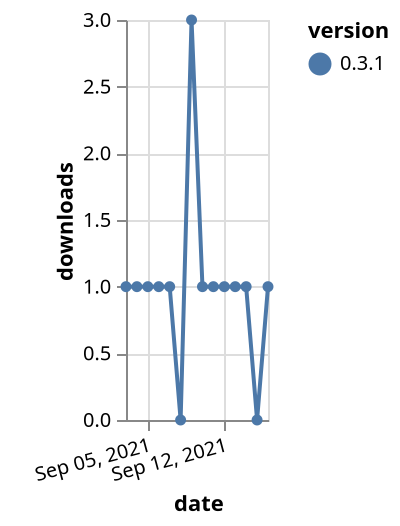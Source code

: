 {"$schema": "https://vega.github.io/schema/vega-lite/v5.json", "description": "A simple bar chart with embedded data.", "data": {"values": [{"date": "2021-09-03", "total": 247, "delta": 1, "version": "0.3.1"}, {"date": "2021-09-04", "total": 248, "delta": 1, "version": "0.3.1"}, {"date": "2021-09-05", "total": 249, "delta": 1, "version": "0.3.1"}, {"date": "2021-09-06", "total": 250, "delta": 1, "version": "0.3.1"}, {"date": "2021-09-07", "total": 251, "delta": 1, "version": "0.3.1"}, {"date": "2021-09-08", "total": 251, "delta": 0, "version": "0.3.1"}, {"date": "2021-09-09", "total": 254, "delta": 3, "version": "0.3.1"}, {"date": "2021-09-10", "total": 255, "delta": 1, "version": "0.3.1"}, {"date": "2021-09-11", "total": 256, "delta": 1, "version": "0.3.1"}, {"date": "2021-09-12", "total": 257, "delta": 1, "version": "0.3.1"}, {"date": "2021-09-13", "total": 258, "delta": 1, "version": "0.3.1"}, {"date": "2021-09-14", "total": 259, "delta": 1, "version": "0.3.1"}, {"date": "2021-09-15", "total": 259, "delta": 0, "version": "0.3.1"}, {"date": "2021-09-16", "total": 260, "delta": 1, "version": "0.3.1"}]}, "width": "container", "mark": {"type": "line", "point": {"filled": true}}, "encoding": {"x": {"field": "date", "type": "temporal", "timeUnit": "yearmonthdate", "title": "date", "axis": {"labelAngle": -15}}, "y": {"field": "delta", "type": "quantitative", "title": "downloads"}, "color": {"field": "version", "type": "nominal"}, "tooltip": {"field": "delta"}}}
